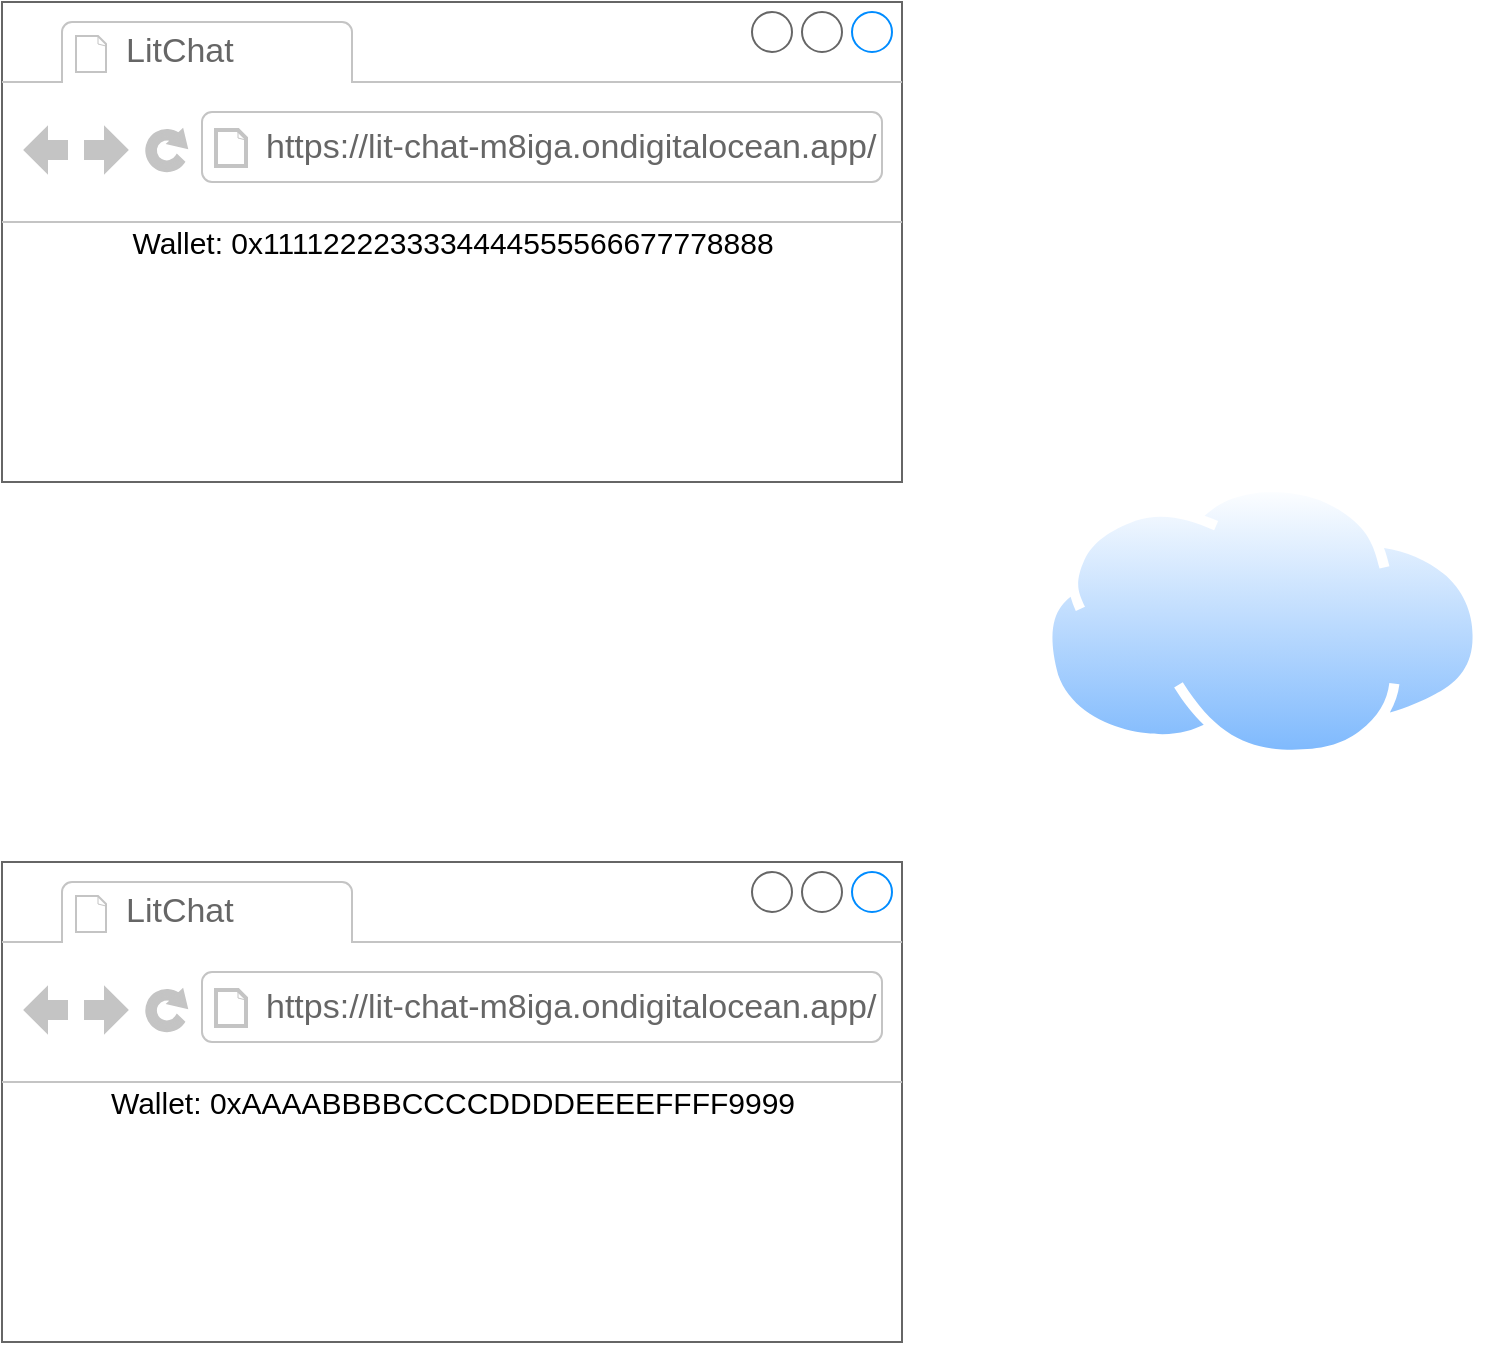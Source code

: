 <mxfile version="17.1.3" type="github">
  <diagram id="sI723O7_lFSTX_Np7Y9I" name="Page-1">
    <mxGraphModel dx="1077" dy="723" grid="1" gridSize="10" guides="1" tooltips="1" connect="1" arrows="1" fold="1" page="1" pageScale="1" pageWidth="850" pageHeight="1100" math="0" shadow="0">
      <root>
        <mxCell id="0" />
        <mxCell id="1" parent="0" />
        <mxCell id="mNe1F9zRJD3SVEpFp6nF-2" value="&lt;font style=&quot;font-size: 15px&quot;&gt;Wallet: 0x1111222233334444555566677778888&lt;/font&gt;" style="strokeWidth=1;shadow=0;dashed=0;align=center;html=1;shape=mxgraph.mockup.containers.browserWindow;rSize=0;strokeColor=#666666;strokeColor2=#008cff;strokeColor3=#c4c4c4;mainText=,;recursiveResize=0;" vertex="1" parent="1">
          <mxGeometry x="40" y="50" width="450" height="240" as="geometry" />
        </mxCell>
        <mxCell id="mNe1F9zRJD3SVEpFp6nF-3" value="LitChat" style="strokeWidth=1;shadow=0;dashed=0;align=center;html=1;shape=mxgraph.mockup.containers.anchor;fontSize=17;fontColor=#666666;align=left;" vertex="1" parent="mNe1F9zRJD3SVEpFp6nF-2">
          <mxGeometry x="60" y="12" width="110" height="26" as="geometry" />
        </mxCell>
        <mxCell id="mNe1F9zRJD3SVEpFp6nF-4" value="https://lit-chat-m8iga.ondigitalocean.app/" style="strokeWidth=1;shadow=0;dashed=0;align=center;html=1;shape=mxgraph.mockup.containers.anchor;rSize=0;fontSize=17;fontColor=#666666;align=left;" vertex="1" parent="mNe1F9zRJD3SVEpFp6nF-2">
          <mxGeometry x="130" y="60" width="250" height="26" as="geometry" />
        </mxCell>
        <mxCell id="mNe1F9zRJD3SVEpFp6nF-5" value="&lt;font style=&quot;font-size: 15px&quot;&gt;Wallet: 0xAAAABBBBCCCCDDDDEEEEFFFF9999&lt;/font&gt;" style="strokeWidth=1;shadow=0;dashed=0;align=center;html=1;shape=mxgraph.mockup.containers.browserWindow;rSize=0;strokeColor=#666666;strokeColor2=#008cff;strokeColor3=#c4c4c4;mainText=,;recursiveResize=0;" vertex="1" parent="1">
          <mxGeometry x="40" y="480" width="450" height="240" as="geometry" />
        </mxCell>
        <mxCell id="mNe1F9zRJD3SVEpFp6nF-6" value="LitChat" style="strokeWidth=1;shadow=0;dashed=0;align=center;html=1;shape=mxgraph.mockup.containers.anchor;fontSize=17;fontColor=#666666;align=left;" vertex="1" parent="mNe1F9zRJD3SVEpFp6nF-5">
          <mxGeometry x="60" y="12" width="110" height="26" as="geometry" />
        </mxCell>
        <mxCell id="mNe1F9zRJD3SVEpFp6nF-7" value="https://lit-chat-m8iga.ondigitalocean.app/" style="strokeWidth=1;shadow=0;dashed=0;align=center;html=1;shape=mxgraph.mockup.containers.anchor;rSize=0;fontSize=17;fontColor=#666666;align=left;" vertex="1" parent="mNe1F9zRJD3SVEpFp6nF-5">
          <mxGeometry x="130" y="60" width="250" height="26" as="geometry" />
        </mxCell>
        <mxCell id="mNe1F9zRJD3SVEpFp6nF-8" value="" style="aspect=fixed;perimeter=ellipsePerimeter;html=1;align=center;shadow=0;dashed=0;spacingTop=3;image;image=img/lib/active_directory/internet_cloud.svg;fontSize=15;" vertex="1" parent="1">
          <mxGeometry x="560" y="290" width="220.48" height="138.9" as="geometry" />
        </mxCell>
        <mxCell id="mNe1F9zRJD3SVEpFp6nF-9" value="" style="shape=image;verticalLabelPosition=bottom;labelBackgroundColor=default;verticalAlign=top;aspect=fixed;imageAspect=0;image=https://lit-chat-m8iga.ondigitalocean.app/lit-logo.0afef823.png;" vertex="1" parent="1">
          <mxGeometry x="530" y="70" width="70" height="70" as="geometry" />
        </mxCell>
        <mxCell id="mNe1F9zRJD3SVEpFp6nF-11" value="" style="shape=image;verticalLabelPosition=bottom;labelBackgroundColor=default;verticalAlign=top;aspect=fixed;imageAspect=0;image=https://lit-chat-m8iga.ondigitalocean.app/web-playground-logo.377075ed.svg;" vertex="1" parent="1">
          <mxGeometry x="670" y="125" width="90" height="90" as="geometry" />
        </mxCell>
        <mxCell id="mNe1F9zRJD3SVEpFp6nF-12" value="" style="shape=image;verticalLabelPosition=bottom;labelBackgroundColor=default;verticalAlign=top;aspect=fixed;imageAspect=0;image=https://lit-chat-m8iga.ondigitalocean.app/web-playground-logo.377075ed.svg;" vertex="1" parent="1">
          <mxGeometry x="670" y="510" width="90" height="90" as="geometry" />
        </mxCell>
        <mxCell id="mNe1F9zRJD3SVEpFp6nF-13" value="" style="shape=image;verticalLabelPosition=bottom;labelBackgroundColor=default;verticalAlign=top;aspect=fixed;imageAspect=0;image=https://lit-chat-m8iga.ondigitalocean.app/lit-logo.0afef823.png;" vertex="1" parent="1">
          <mxGeometry x="550" y="630" width="70" height="70" as="geometry" />
        </mxCell>
      </root>
    </mxGraphModel>
  </diagram>
</mxfile>
